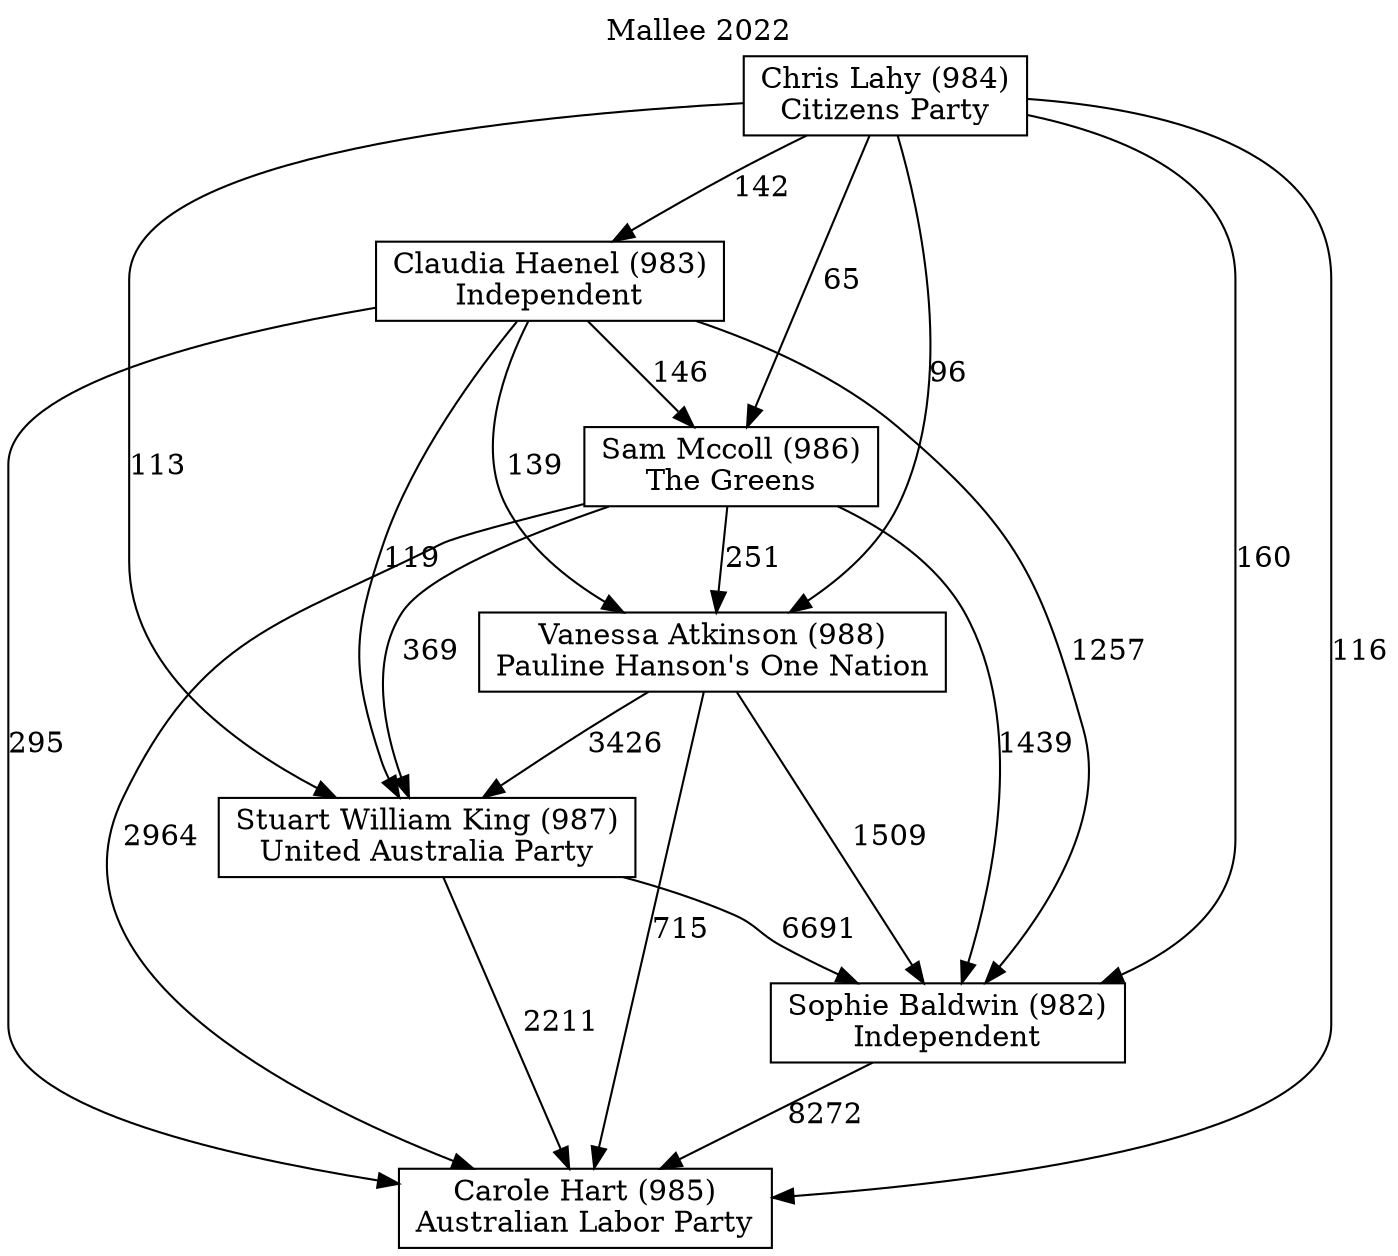 // House preference flow
digraph "Carole Hart (985)_Mallee_2022" {
	graph [label="Mallee 2022" labelloc=t mclimit=10]
	node [shape=box]
	"Stuart William King (987)" [label="Stuart William King (987)
United Australia Party"]
	"Claudia Haenel (983)" [label="Claudia Haenel (983)
Independent"]
	"Sophie Baldwin (982)" [label="Sophie Baldwin (982)
Independent"]
	"Carole Hart (985)" [label="Carole Hart (985)
Australian Labor Party"]
	"Sam Mccoll (986)" [label="Sam Mccoll (986)
The Greens"]
	"Vanessa Atkinson (988)" [label="Vanessa Atkinson (988)
Pauline Hanson's One Nation"]
	"Chris Lahy (984)" [label="Chris Lahy (984)
Citizens Party"]
	"Sam Mccoll (986)" -> "Sophie Baldwin (982)" [label=1439]
	"Chris Lahy (984)" -> "Claudia Haenel (983)" [label=142]
	"Claudia Haenel (983)" -> "Stuart William King (987)" [label=119]
	"Sam Mccoll (986)" -> "Vanessa Atkinson (988)" [label=251]
	"Chris Lahy (984)" -> "Sophie Baldwin (982)" [label=160]
	"Vanessa Atkinson (988)" -> "Carole Hart (985)" [label=715]
	"Sam Mccoll (986)" -> "Stuart William King (987)" [label=369]
	"Sophie Baldwin (982)" -> "Carole Hart (985)" [label=8272]
	"Vanessa Atkinson (988)" -> "Stuart William King (987)" [label=3426]
	"Sam Mccoll (986)" -> "Carole Hart (985)" [label=2964]
	"Chris Lahy (984)" -> "Vanessa Atkinson (988)" [label=96]
	"Claudia Haenel (983)" -> "Sophie Baldwin (982)" [label=1257]
	"Chris Lahy (984)" -> "Carole Hart (985)" [label=116]
	"Chris Lahy (984)" -> "Stuart William King (987)" [label=113]
	"Claudia Haenel (983)" -> "Vanessa Atkinson (988)" [label=139]
	"Chris Lahy (984)" -> "Sam Mccoll (986)" [label=65]
	"Stuart William King (987)" -> "Carole Hart (985)" [label=2211]
	"Claudia Haenel (983)" -> "Carole Hart (985)" [label=295]
	"Vanessa Atkinson (988)" -> "Sophie Baldwin (982)" [label=1509]
	"Stuart William King (987)" -> "Sophie Baldwin (982)" [label=6691]
	"Claudia Haenel (983)" -> "Sam Mccoll (986)" [label=146]
}
